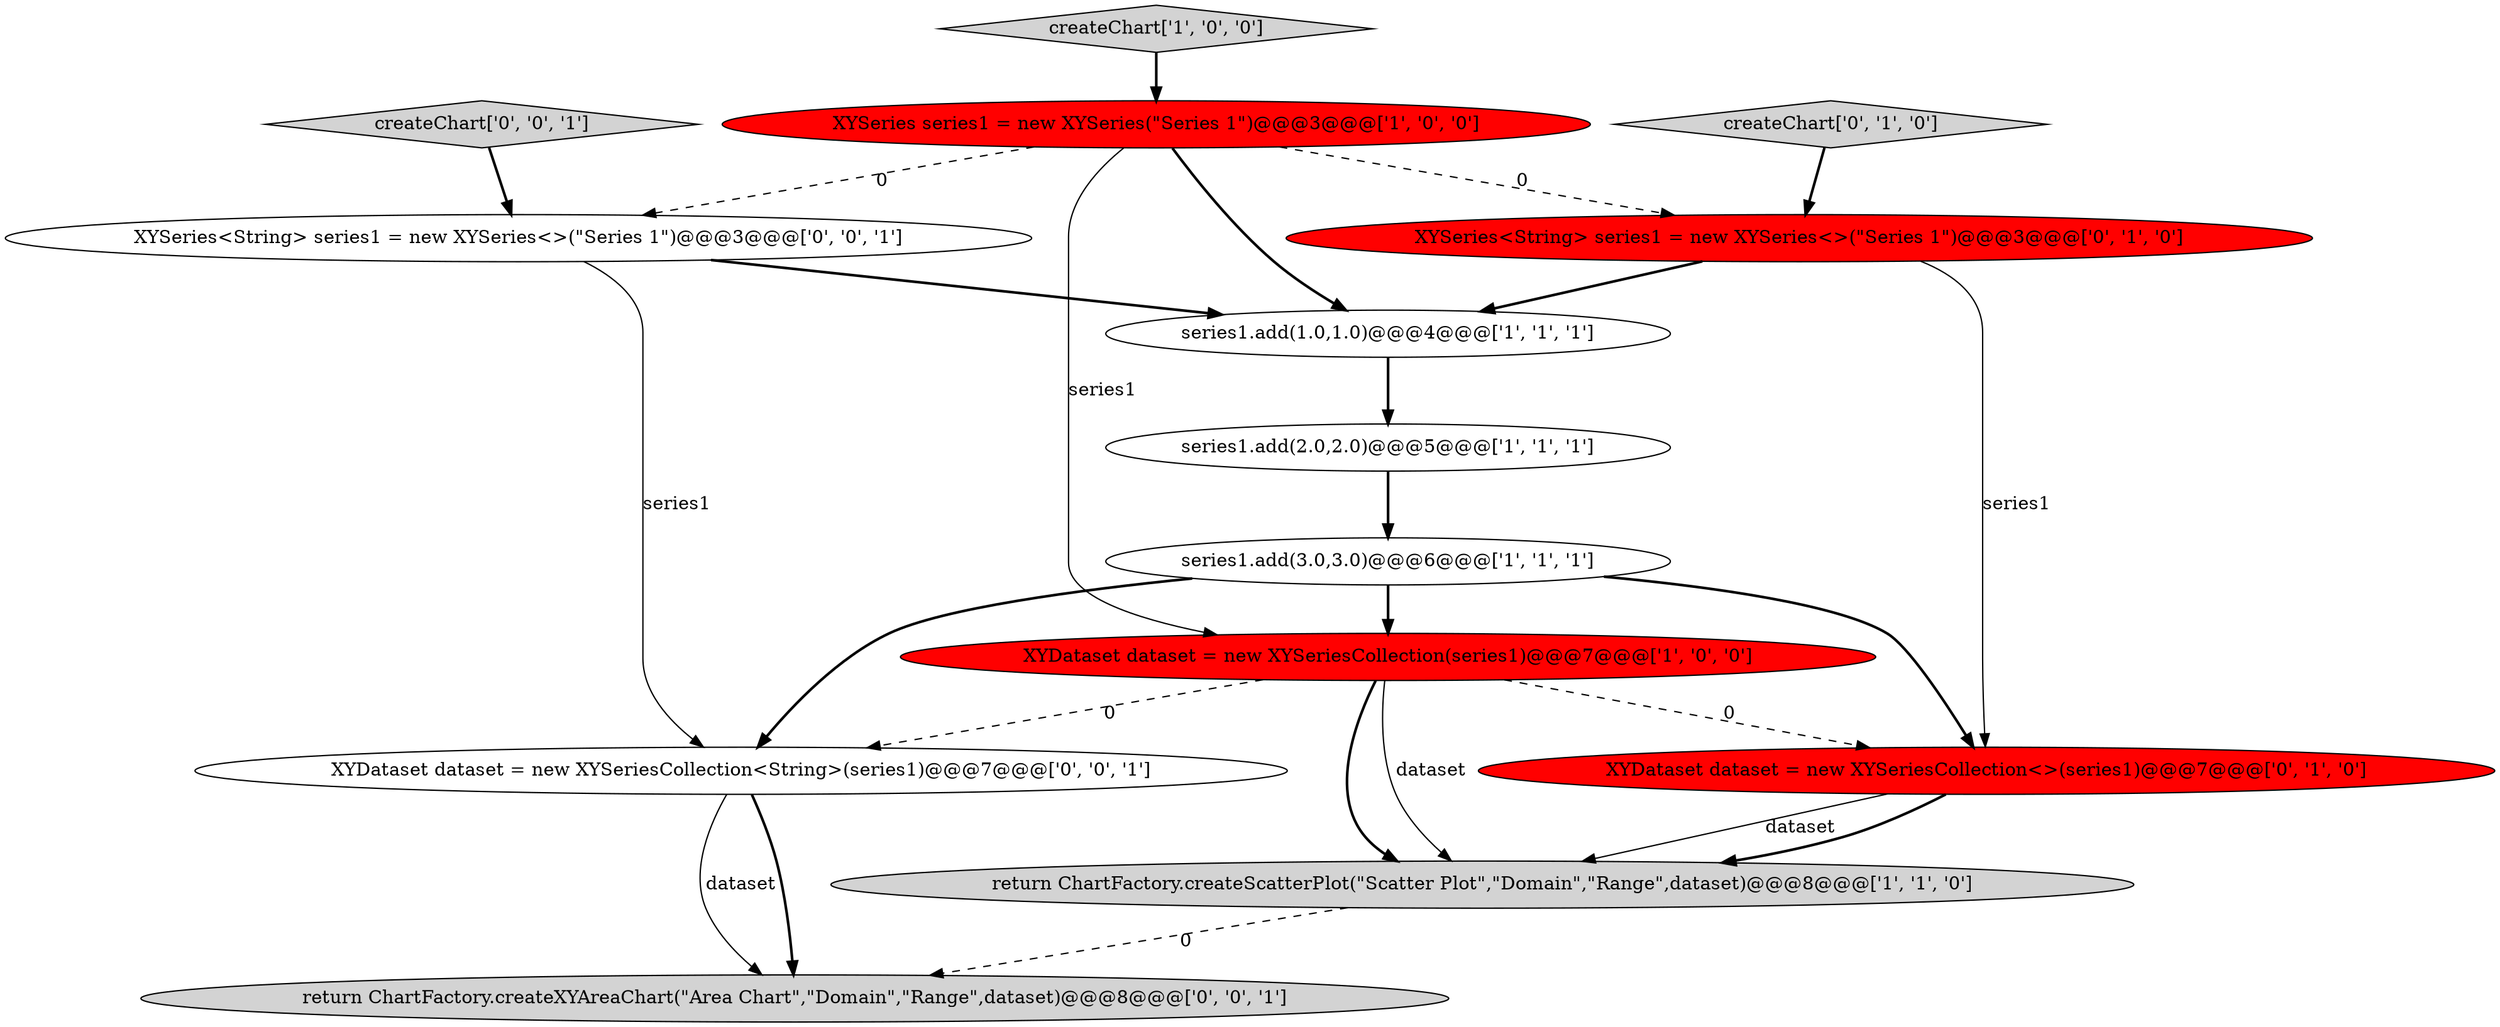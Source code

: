digraph {
10 [style = filled, label = "return ChartFactory.createXYAreaChart(\"Area Chart\",\"Domain\",\"Range\",dataset)@@@8@@@['0', '0', '1']", fillcolor = lightgray, shape = ellipse image = "AAA0AAABBB3BBB"];
7 [style = filled, label = "XYSeries<String> series1 = new XYSeries<>(\"Series 1\")@@@3@@@['0', '1', '0']", fillcolor = red, shape = ellipse image = "AAA1AAABBB2BBB"];
9 [style = filled, label = "XYDataset dataset = new XYSeriesCollection<>(series1)@@@7@@@['0', '1', '0']", fillcolor = red, shape = ellipse image = "AAA1AAABBB2BBB"];
2 [style = filled, label = "XYDataset dataset = new XYSeriesCollection(series1)@@@7@@@['1', '0', '0']", fillcolor = red, shape = ellipse image = "AAA1AAABBB1BBB"];
0 [style = filled, label = "XYSeries series1 = new XYSeries(\"Series 1\")@@@3@@@['1', '0', '0']", fillcolor = red, shape = ellipse image = "AAA1AAABBB1BBB"];
1 [style = filled, label = "return ChartFactory.createScatterPlot(\"Scatter Plot\",\"Domain\",\"Range\",dataset)@@@8@@@['1', '1', '0']", fillcolor = lightgray, shape = ellipse image = "AAA0AAABBB1BBB"];
8 [style = filled, label = "createChart['0', '1', '0']", fillcolor = lightgray, shape = diamond image = "AAA0AAABBB2BBB"];
3 [style = filled, label = "series1.add(1.0,1.0)@@@4@@@['1', '1', '1']", fillcolor = white, shape = ellipse image = "AAA0AAABBB1BBB"];
4 [style = filled, label = "series1.add(2.0,2.0)@@@5@@@['1', '1', '1']", fillcolor = white, shape = ellipse image = "AAA0AAABBB1BBB"];
5 [style = filled, label = "series1.add(3.0,3.0)@@@6@@@['1', '1', '1']", fillcolor = white, shape = ellipse image = "AAA0AAABBB1BBB"];
11 [style = filled, label = "XYSeries<String> series1 = new XYSeries<>(\"Series 1\")@@@3@@@['0', '0', '1']", fillcolor = white, shape = ellipse image = "AAA0AAABBB3BBB"];
6 [style = filled, label = "createChart['1', '0', '0']", fillcolor = lightgray, shape = diamond image = "AAA0AAABBB1BBB"];
13 [style = filled, label = "createChart['0', '0', '1']", fillcolor = lightgray, shape = diamond image = "AAA0AAABBB3BBB"];
12 [style = filled, label = "XYDataset dataset = new XYSeriesCollection<String>(series1)@@@7@@@['0', '0', '1']", fillcolor = white, shape = ellipse image = "AAA0AAABBB3BBB"];
0->3 [style = bold, label=""];
5->9 [style = bold, label=""];
2->1 [style = bold, label=""];
9->1 [style = solid, label="dataset"];
12->10 [style = solid, label="dataset"];
0->2 [style = solid, label="series1"];
0->11 [style = dashed, label="0"];
6->0 [style = bold, label=""];
1->10 [style = dashed, label="0"];
3->4 [style = bold, label=""];
13->11 [style = bold, label=""];
7->3 [style = bold, label=""];
8->7 [style = bold, label=""];
2->12 [style = dashed, label="0"];
5->2 [style = bold, label=""];
12->10 [style = bold, label=""];
7->9 [style = solid, label="series1"];
5->12 [style = bold, label=""];
11->3 [style = bold, label=""];
2->9 [style = dashed, label="0"];
2->1 [style = solid, label="dataset"];
9->1 [style = bold, label=""];
11->12 [style = solid, label="series1"];
0->7 [style = dashed, label="0"];
4->5 [style = bold, label=""];
}
